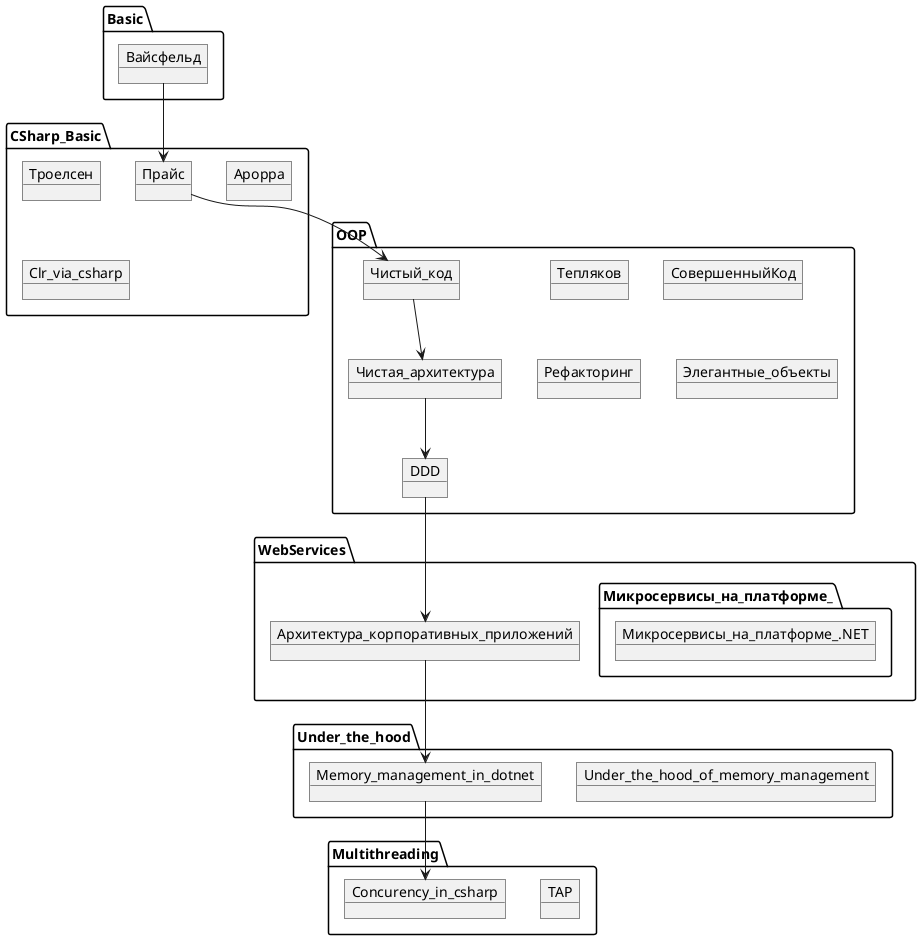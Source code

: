 @startuml

package Basic {
    object Вайсфельд
}

package CSharp_Basic {
    object Троелсен
    object Прайс
    object Арорра
    object Clr_via_csharp
}

package OOP {
    object Чистый_код
    object Тепляков
    object СовершенныйКод
    object Рефакторинг
    object DDD
    object Элегантные_объекты
    object Чистая_архитектура
}

package WebServices {
    object Архитектура_корпоративных_приложений
    object Микросервисы_на_платформе_.NET
}

package Under_the_hood {
    object Under_the_hood_of_memory_management
    object Memory_management_in_dotnet
}

package Multithreading {
    object TAP
    object Concurency_in_csharp
}

Вайсфельд --> Прайс
Прайс --> Чистый_код
Чистый_код --> Чистая_архитектура
Чистая_архитектура --> DDD
DDD --> Архитектура_корпоративных_приложений
Архитектура_корпоративных_приложений --> Memory_management_in_dotnet
Memory_management_in_dotnet --> Concurency_in_csharp

@enduml
